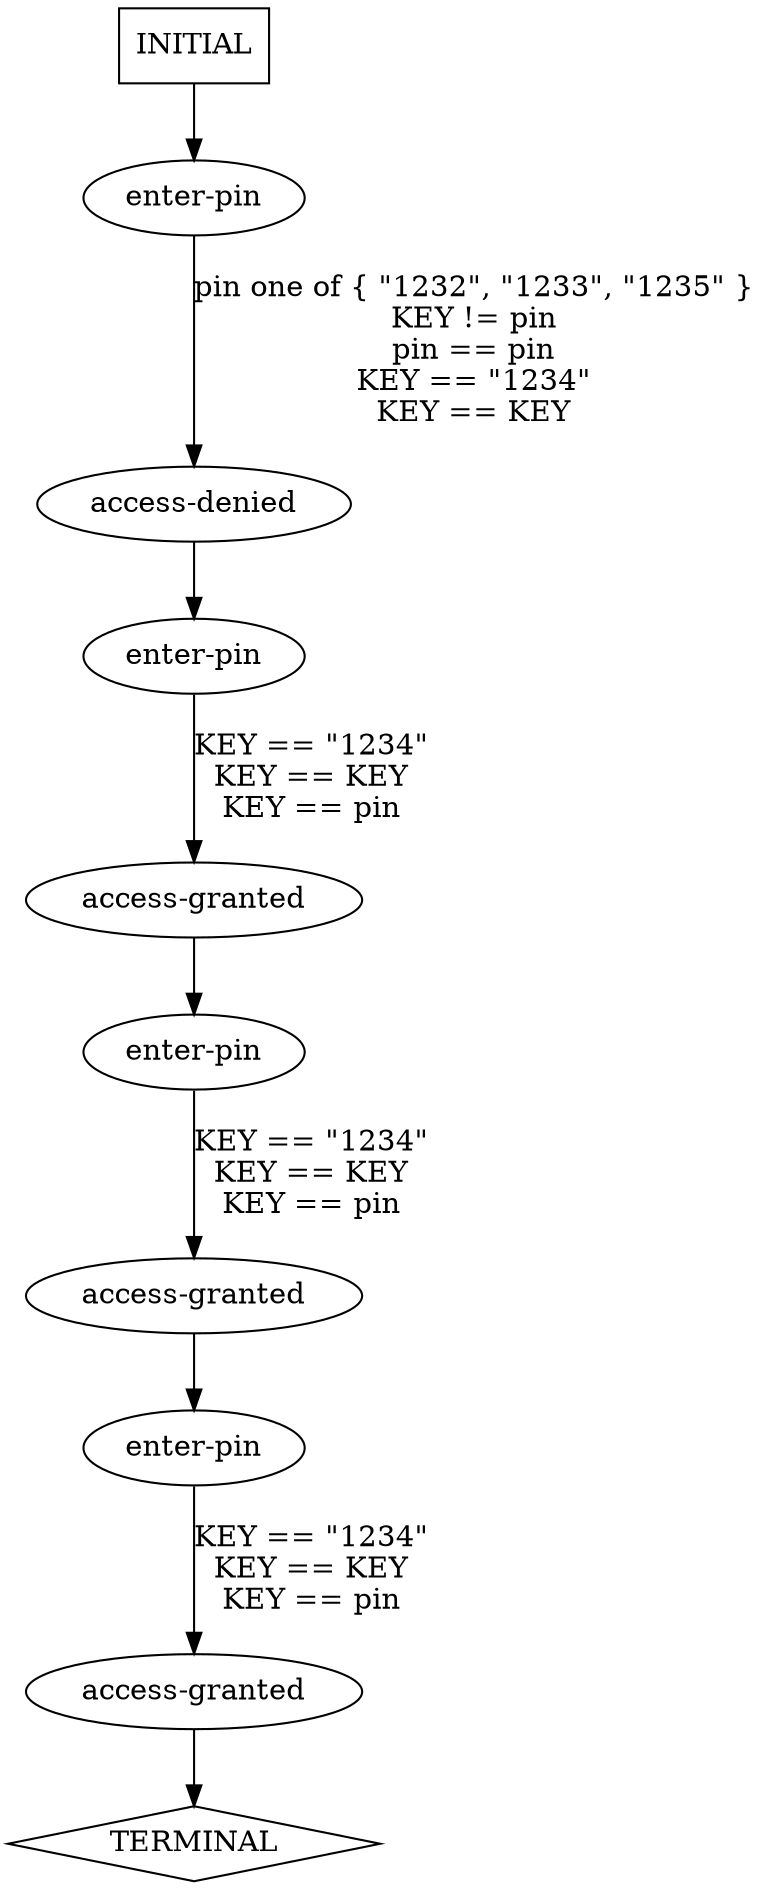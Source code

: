digraph {
  0 [label="access-denied"];
  1 [label="access-granted"];
  2 [label="access-granted"];
  3 [label="access-granted"];
  4 [label="enter-pin"];
  5 [label="enter-pin"];
  6 [label="enter-pin"];
  7 [label="enter-pin"];
  8 [label="TERMINAL",shape=diamond];
  9 [label="INITIAL",shape=box];
0->5 [label="",];
1->6 [label="",];
2->7 [label="",];
3->8 [label="",];
4->0 [label="pin one of { \"1232\", \"1233\", \"1235\" }\nKEY != pin\npin == pin\nKEY == \"1234\"\nKEY == KEY",];
5->1 [label="KEY == \"1234\"\nKEY == KEY\nKEY == pin",];
6->2 [label="KEY == \"1234\"\nKEY == KEY\nKEY == pin",];
7->3 [label="KEY == \"1234\"\nKEY == KEY\nKEY == pin",];
9->4 [label="",];
} // digraph {
